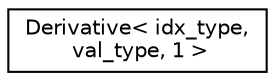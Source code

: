 digraph "Graphical Class Hierarchy"
{
 // LATEX_PDF_SIZE
  edge [fontname="Helvetica",fontsize="10",labelfontname="Helvetica",labelfontsize="10"];
  node [fontname="Helvetica",fontsize="10",shape=record];
  rankdir="LR";
  Node0 [label="Derivative\< idx_type,\l val_type, 1 \>",height=0.2,width=0.4,color="black", fillcolor="white", style="filled",URL="$classDerivative_3_01idx__type_00_01val__type_00_011_01_4.html",tooltip=" "];
}
